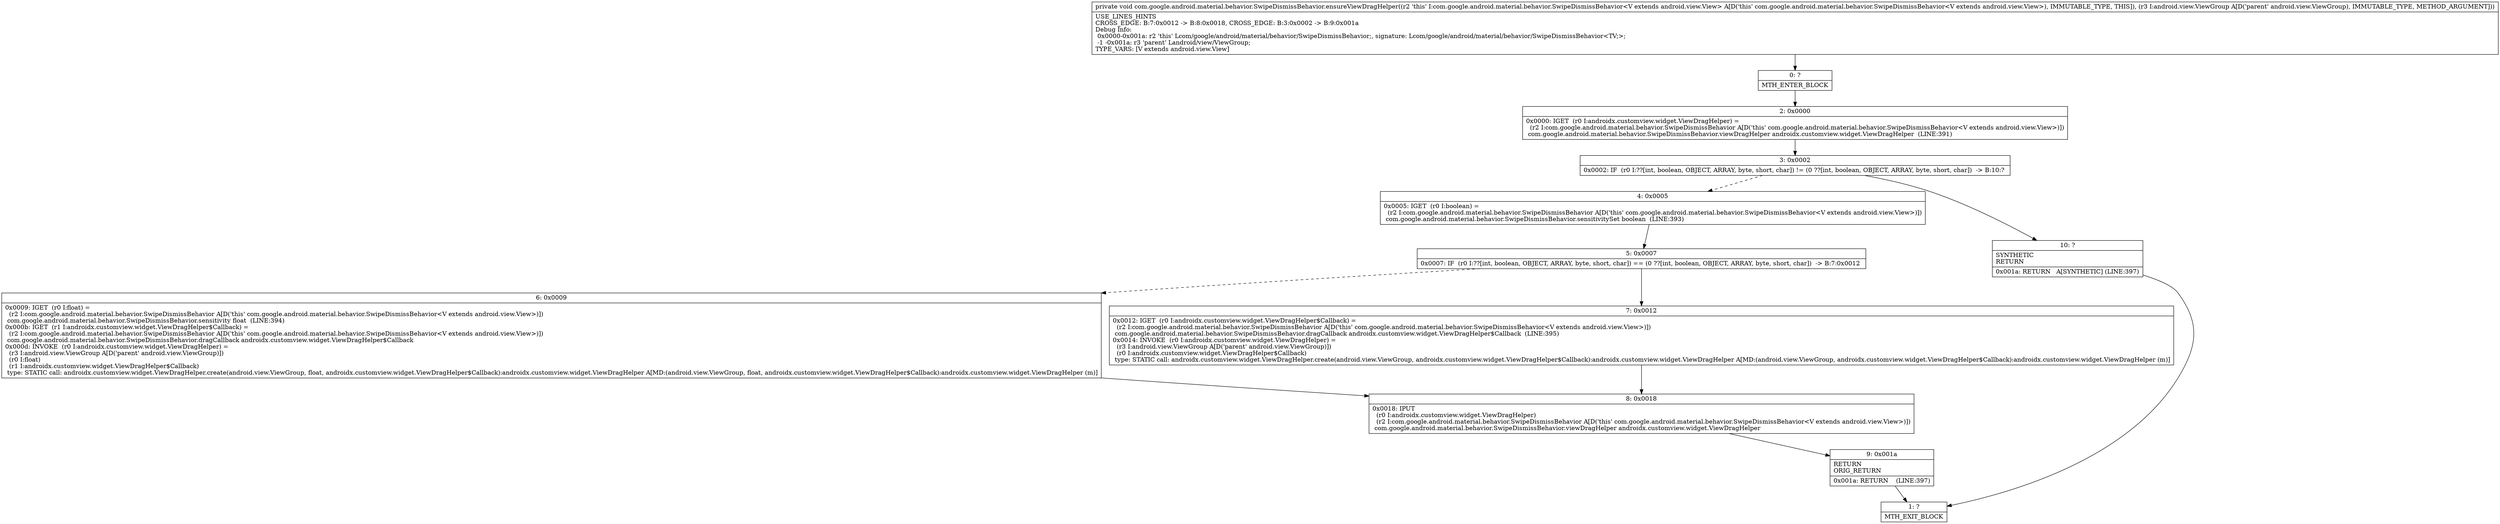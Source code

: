 digraph "CFG forcom.google.android.material.behavior.SwipeDismissBehavior.ensureViewDragHelper(Landroid\/view\/ViewGroup;)V" {
Node_0 [shape=record,label="{0\:\ ?|MTH_ENTER_BLOCK\l}"];
Node_2 [shape=record,label="{2\:\ 0x0000|0x0000: IGET  (r0 I:androidx.customview.widget.ViewDragHelper) = \l  (r2 I:com.google.android.material.behavior.SwipeDismissBehavior A[D('this' com.google.android.material.behavior.SwipeDismissBehavior\<V extends android.view.View\>)])\l com.google.android.material.behavior.SwipeDismissBehavior.viewDragHelper androidx.customview.widget.ViewDragHelper  (LINE:391)\l}"];
Node_3 [shape=record,label="{3\:\ 0x0002|0x0002: IF  (r0 I:??[int, boolean, OBJECT, ARRAY, byte, short, char]) != (0 ??[int, boolean, OBJECT, ARRAY, byte, short, char])  \-\> B:10:? \l}"];
Node_4 [shape=record,label="{4\:\ 0x0005|0x0005: IGET  (r0 I:boolean) = \l  (r2 I:com.google.android.material.behavior.SwipeDismissBehavior A[D('this' com.google.android.material.behavior.SwipeDismissBehavior\<V extends android.view.View\>)])\l com.google.android.material.behavior.SwipeDismissBehavior.sensitivitySet boolean  (LINE:393)\l}"];
Node_5 [shape=record,label="{5\:\ 0x0007|0x0007: IF  (r0 I:??[int, boolean, OBJECT, ARRAY, byte, short, char]) == (0 ??[int, boolean, OBJECT, ARRAY, byte, short, char])  \-\> B:7:0x0012 \l}"];
Node_6 [shape=record,label="{6\:\ 0x0009|0x0009: IGET  (r0 I:float) = \l  (r2 I:com.google.android.material.behavior.SwipeDismissBehavior A[D('this' com.google.android.material.behavior.SwipeDismissBehavior\<V extends android.view.View\>)])\l com.google.android.material.behavior.SwipeDismissBehavior.sensitivity float  (LINE:394)\l0x000b: IGET  (r1 I:androidx.customview.widget.ViewDragHelper$Callback) = \l  (r2 I:com.google.android.material.behavior.SwipeDismissBehavior A[D('this' com.google.android.material.behavior.SwipeDismissBehavior\<V extends android.view.View\>)])\l com.google.android.material.behavior.SwipeDismissBehavior.dragCallback androidx.customview.widget.ViewDragHelper$Callback \l0x000d: INVOKE  (r0 I:androidx.customview.widget.ViewDragHelper) = \l  (r3 I:android.view.ViewGroup A[D('parent' android.view.ViewGroup)])\l  (r0 I:float)\l  (r1 I:androidx.customview.widget.ViewDragHelper$Callback)\l type: STATIC call: androidx.customview.widget.ViewDragHelper.create(android.view.ViewGroup, float, androidx.customview.widget.ViewDragHelper$Callback):androidx.customview.widget.ViewDragHelper A[MD:(android.view.ViewGroup, float, androidx.customview.widget.ViewDragHelper$Callback):androidx.customview.widget.ViewDragHelper (m)]\l}"];
Node_8 [shape=record,label="{8\:\ 0x0018|0x0018: IPUT  \l  (r0 I:androidx.customview.widget.ViewDragHelper)\l  (r2 I:com.google.android.material.behavior.SwipeDismissBehavior A[D('this' com.google.android.material.behavior.SwipeDismissBehavior\<V extends android.view.View\>)])\l com.google.android.material.behavior.SwipeDismissBehavior.viewDragHelper androidx.customview.widget.ViewDragHelper \l}"];
Node_9 [shape=record,label="{9\:\ 0x001a|RETURN\lORIG_RETURN\l|0x001a: RETURN    (LINE:397)\l}"];
Node_1 [shape=record,label="{1\:\ ?|MTH_EXIT_BLOCK\l}"];
Node_7 [shape=record,label="{7\:\ 0x0012|0x0012: IGET  (r0 I:androidx.customview.widget.ViewDragHelper$Callback) = \l  (r2 I:com.google.android.material.behavior.SwipeDismissBehavior A[D('this' com.google.android.material.behavior.SwipeDismissBehavior\<V extends android.view.View\>)])\l com.google.android.material.behavior.SwipeDismissBehavior.dragCallback androidx.customview.widget.ViewDragHelper$Callback  (LINE:395)\l0x0014: INVOKE  (r0 I:androidx.customview.widget.ViewDragHelper) = \l  (r3 I:android.view.ViewGroup A[D('parent' android.view.ViewGroup)])\l  (r0 I:androidx.customview.widget.ViewDragHelper$Callback)\l type: STATIC call: androidx.customview.widget.ViewDragHelper.create(android.view.ViewGroup, androidx.customview.widget.ViewDragHelper$Callback):androidx.customview.widget.ViewDragHelper A[MD:(android.view.ViewGroup, androidx.customview.widget.ViewDragHelper$Callback):androidx.customview.widget.ViewDragHelper (m)]\l}"];
Node_10 [shape=record,label="{10\:\ ?|SYNTHETIC\lRETURN\l|0x001a: RETURN   A[SYNTHETIC] (LINE:397)\l}"];
MethodNode[shape=record,label="{private void com.google.android.material.behavior.SwipeDismissBehavior.ensureViewDragHelper((r2 'this' I:com.google.android.material.behavior.SwipeDismissBehavior\<V extends android.view.View\> A[D('this' com.google.android.material.behavior.SwipeDismissBehavior\<V extends android.view.View\>), IMMUTABLE_TYPE, THIS]), (r3 I:android.view.ViewGroup A[D('parent' android.view.ViewGroup), IMMUTABLE_TYPE, METHOD_ARGUMENT]))  | USE_LINES_HINTS\lCROSS_EDGE: B:7:0x0012 \-\> B:8:0x0018, CROSS_EDGE: B:3:0x0002 \-\> B:9:0x001a\lDebug Info:\l  0x0000\-0x001a: r2 'this' Lcom\/google\/android\/material\/behavior\/SwipeDismissBehavior;, signature: Lcom\/google\/android\/material\/behavior\/SwipeDismissBehavior\<TV;\>;\l  \-1 \-0x001a: r3 'parent' Landroid\/view\/ViewGroup;\lTYPE_VARS: [V extends android.view.View]\l}"];
MethodNode -> Node_0;Node_0 -> Node_2;
Node_2 -> Node_3;
Node_3 -> Node_4[style=dashed];
Node_3 -> Node_10;
Node_4 -> Node_5;
Node_5 -> Node_6[style=dashed];
Node_5 -> Node_7;
Node_6 -> Node_8;
Node_8 -> Node_9;
Node_9 -> Node_1;
Node_7 -> Node_8;
Node_10 -> Node_1;
}

